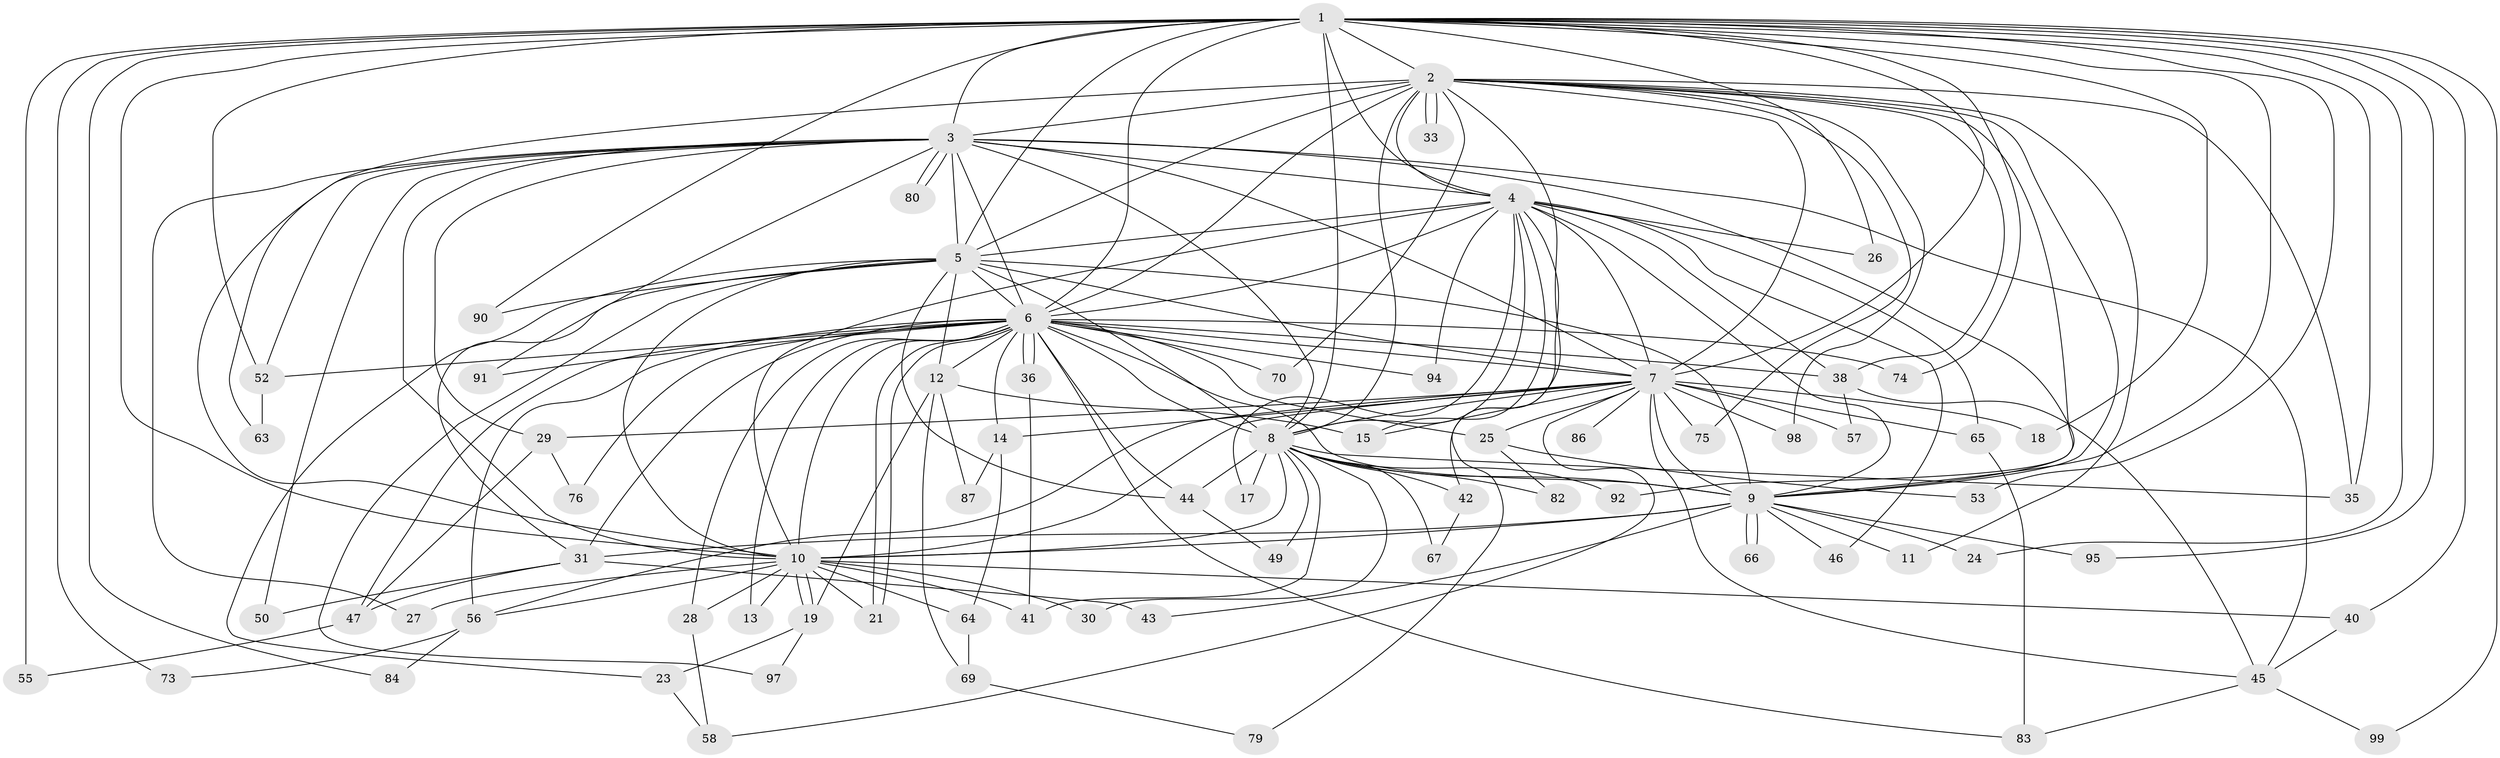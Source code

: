 // Generated by graph-tools (version 1.1) at 2025/23/03/03/25 07:23:47]
// undirected, 74 vertices, 187 edges
graph export_dot {
graph [start="1"]
  node [color=gray90,style=filled];
  1 [super="+32"];
  2 [super="+85"];
  3 [super="+16"];
  4 [super="+71"];
  5 [super="+51"];
  6 [super="+20"];
  7 [super="+39"];
  8 [super="+54"];
  9 [super="+60"];
  10 [super="+34"];
  11;
  12 [super="+89"];
  13;
  14;
  15 [super="+22"];
  17;
  18;
  19 [super="+96"];
  21;
  23;
  24;
  25;
  26;
  27;
  28;
  29;
  30;
  31 [super="+37"];
  33;
  35 [super="+59"];
  36 [super="+77"];
  38 [super="+61"];
  40;
  41;
  42;
  43;
  44 [super="+88"];
  45 [super="+48"];
  46;
  47 [super="+81"];
  49;
  50;
  52 [super="+72"];
  53;
  55 [super="+62"];
  56 [super="+78"];
  57;
  58 [super="+68"];
  63;
  64;
  65;
  66;
  67;
  69;
  70;
  73;
  74;
  75;
  76;
  79;
  80;
  82;
  83 [super="+93"];
  84;
  86;
  87;
  90;
  91;
  92;
  94;
  95;
  97;
  98;
  99;
  1 -- 2;
  1 -- 3;
  1 -- 4;
  1 -- 5;
  1 -- 6 [weight=2];
  1 -- 7;
  1 -- 8;
  1 -- 9;
  1 -- 10;
  1 -- 18;
  1 -- 24;
  1 -- 26;
  1 -- 35;
  1 -- 40;
  1 -- 52;
  1 -- 53;
  1 -- 55 [weight=2];
  1 -- 73;
  1 -- 74;
  1 -- 84;
  1 -- 90;
  1 -- 95;
  1 -- 99;
  2 -- 3 [weight=2];
  2 -- 4;
  2 -- 5;
  2 -- 6;
  2 -- 7;
  2 -- 8 [weight=2];
  2 -- 9;
  2 -- 10;
  2 -- 11;
  2 -- 33;
  2 -- 33;
  2 -- 38;
  2 -- 42;
  2 -- 70;
  2 -- 75;
  2 -- 92;
  2 -- 98;
  2 -- 35;
  3 -- 4;
  3 -- 5 [weight=2];
  3 -- 6;
  3 -- 7;
  3 -- 8;
  3 -- 9;
  3 -- 10 [weight=2];
  3 -- 27;
  3 -- 29;
  3 -- 45;
  3 -- 50;
  3 -- 63;
  3 -- 80;
  3 -- 80;
  3 -- 91;
  3 -- 52;
  4 -- 5;
  4 -- 6;
  4 -- 7;
  4 -- 8;
  4 -- 9;
  4 -- 10;
  4 -- 15;
  4 -- 17;
  4 -- 26;
  4 -- 46;
  4 -- 65;
  4 -- 79;
  4 -- 94;
  4 -- 38;
  5 -- 6 [weight=2];
  5 -- 7;
  5 -- 8;
  5 -- 9;
  5 -- 10;
  5 -- 12 [weight=2];
  5 -- 23;
  5 -- 90;
  5 -- 97;
  5 -- 44;
  5 -- 31;
  6 -- 7;
  6 -- 8;
  6 -- 9;
  6 -- 10;
  6 -- 12;
  6 -- 13;
  6 -- 14;
  6 -- 21;
  6 -- 21;
  6 -- 25;
  6 -- 28;
  6 -- 31;
  6 -- 36;
  6 -- 36;
  6 -- 44;
  6 -- 47;
  6 -- 52;
  6 -- 56;
  6 -- 74;
  6 -- 76;
  6 -- 91;
  6 -- 94;
  6 -- 83;
  6 -- 70;
  6 -- 38;
  7 -- 8;
  7 -- 9 [weight=2];
  7 -- 10;
  7 -- 14;
  7 -- 15;
  7 -- 18;
  7 -- 25;
  7 -- 29;
  7 -- 56;
  7 -- 57;
  7 -- 58;
  7 -- 75;
  7 -- 86 [weight=2];
  7 -- 98;
  7 -- 65;
  7 -- 45;
  8 -- 9;
  8 -- 10;
  8 -- 17;
  8 -- 30;
  8 -- 35;
  8 -- 41;
  8 -- 42;
  8 -- 44;
  8 -- 49;
  8 -- 67;
  8 -- 82;
  8 -- 92;
  9 -- 10;
  9 -- 11;
  9 -- 24;
  9 -- 31;
  9 -- 43;
  9 -- 46;
  9 -- 66;
  9 -- 66;
  9 -- 95;
  10 -- 13;
  10 -- 19;
  10 -- 19;
  10 -- 27;
  10 -- 28;
  10 -- 30;
  10 -- 40;
  10 -- 41;
  10 -- 64;
  10 -- 21;
  10 -- 56;
  12 -- 69;
  12 -- 87;
  12 -- 15;
  12 -- 19;
  14 -- 64;
  14 -- 87;
  19 -- 23;
  19 -- 97;
  23 -- 58;
  25 -- 53;
  25 -- 82;
  28 -- 58;
  29 -- 47;
  29 -- 76;
  31 -- 43;
  31 -- 50;
  31 -- 47;
  36 -- 41;
  38 -- 57;
  38 -- 45;
  40 -- 45;
  42 -- 67;
  44 -- 49;
  45 -- 83;
  45 -- 99;
  47 -- 55;
  52 -- 63;
  56 -- 73;
  56 -- 84;
  64 -- 69;
  65 -- 83;
  69 -- 79;
}
